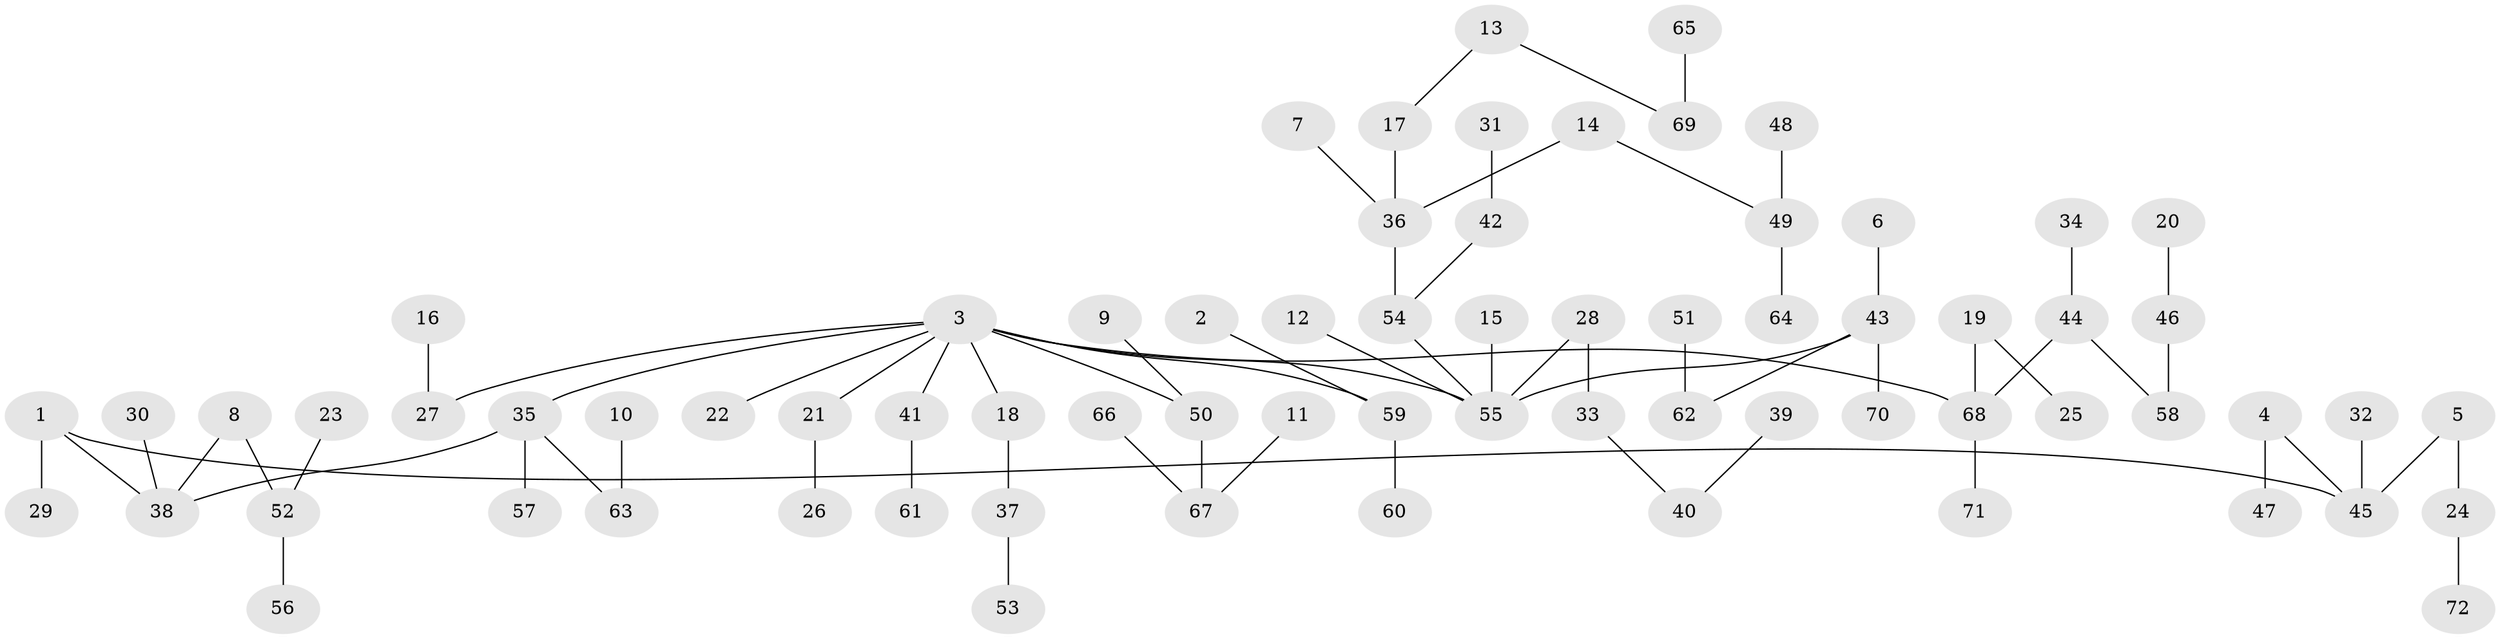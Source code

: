 // original degree distribution, {7: 0.006944444444444444, 6: 0.013888888888888888, 3: 0.13194444444444445, 5: 0.05555555555555555, 4: 0.05555555555555555, 2: 0.2222222222222222, 1: 0.5138888888888888}
// Generated by graph-tools (version 1.1) at 2025/26/03/09/25 03:26:30]
// undirected, 72 vertices, 71 edges
graph export_dot {
graph [start="1"]
  node [color=gray90,style=filled];
  1;
  2;
  3;
  4;
  5;
  6;
  7;
  8;
  9;
  10;
  11;
  12;
  13;
  14;
  15;
  16;
  17;
  18;
  19;
  20;
  21;
  22;
  23;
  24;
  25;
  26;
  27;
  28;
  29;
  30;
  31;
  32;
  33;
  34;
  35;
  36;
  37;
  38;
  39;
  40;
  41;
  42;
  43;
  44;
  45;
  46;
  47;
  48;
  49;
  50;
  51;
  52;
  53;
  54;
  55;
  56;
  57;
  58;
  59;
  60;
  61;
  62;
  63;
  64;
  65;
  66;
  67;
  68;
  69;
  70;
  71;
  72;
  1 -- 29 [weight=1.0];
  1 -- 38 [weight=1.0];
  1 -- 45 [weight=1.0];
  2 -- 59 [weight=1.0];
  3 -- 18 [weight=1.0];
  3 -- 21 [weight=1.0];
  3 -- 22 [weight=1.0];
  3 -- 27 [weight=1.0];
  3 -- 35 [weight=1.0];
  3 -- 41 [weight=1.0];
  3 -- 50 [weight=1.0];
  3 -- 55 [weight=1.0];
  3 -- 59 [weight=1.0];
  3 -- 68 [weight=1.0];
  4 -- 45 [weight=1.0];
  4 -- 47 [weight=1.0];
  5 -- 24 [weight=1.0];
  5 -- 45 [weight=1.0];
  6 -- 43 [weight=1.0];
  7 -- 36 [weight=1.0];
  8 -- 38 [weight=1.0];
  8 -- 52 [weight=1.0];
  9 -- 50 [weight=1.0];
  10 -- 63 [weight=1.0];
  11 -- 67 [weight=1.0];
  12 -- 55 [weight=1.0];
  13 -- 17 [weight=1.0];
  13 -- 69 [weight=1.0];
  14 -- 36 [weight=1.0];
  14 -- 49 [weight=1.0];
  15 -- 55 [weight=1.0];
  16 -- 27 [weight=1.0];
  17 -- 36 [weight=1.0];
  18 -- 37 [weight=1.0];
  19 -- 25 [weight=1.0];
  19 -- 68 [weight=1.0];
  20 -- 46 [weight=1.0];
  21 -- 26 [weight=1.0];
  23 -- 52 [weight=1.0];
  24 -- 72 [weight=1.0];
  28 -- 33 [weight=1.0];
  28 -- 55 [weight=1.0];
  30 -- 38 [weight=1.0];
  31 -- 42 [weight=1.0];
  32 -- 45 [weight=1.0];
  33 -- 40 [weight=1.0];
  34 -- 44 [weight=1.0];
  35 -- 38 [weight=1.0];
  35 -- 57 [weight=1.0];
  35 -- 63 [weight=1.0];
  36 -- 54 [weight=1.0];
  37 -- 53 [weight=1.0];
  39 -- 40 [weight=1.0];
  41 -- 61 [weight=1.0];
  42 -- 54 [weight=1.0];
  43 -- 55 [weight=1.0];
  43 -- 62 [weight=1.0];
  43 -- 70 [weight=1.0];
  44 -- 58 [weight=1.0];
  44 -- 68 [weight=1.0];
  46 -- 58 [weight=1.0];
  48 -- 49 [weight=1.0];
  49 -- 64 [weight=1.0];
  50 -- 67 [weight=1.0];
  51 -- 62 [weight=1.0];
  52 -- 56 [weight=1.0];
  54 -- 55 [weight=1.0];
  59 -- 60 [weight=1.0];
  65 -- 69 [weight=1.0];
  66 -- 67 [weight=1.0];
  68 -- 71 [weight=1.0];
}
